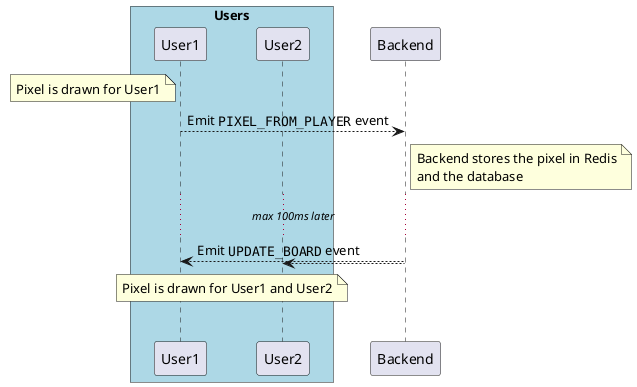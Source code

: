 @startuml sequence-websockets-pixels
!pragma teoz true


box "Users" #LightBlue
skinparam ParticipantPadding 20
participant User1
participant User2
end box

note left User1
  Pixel is drawn for User1
end note

User1 --> Backend: Emit ""PIXEL_FROM_PLAYER"" event

note right Backend
  Backend stores the pixel in Redis
  and the database
end note

...//max 100ms later//...

Backend --> User1 & User2: Emit ""UPDATE_BOARD"" event

note over User1, User2
  Pixel is drawn for User1 and User2
end note

|||

